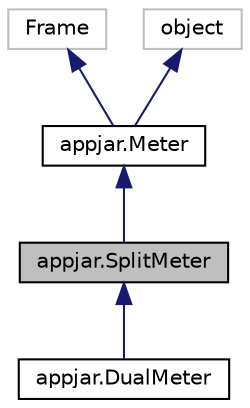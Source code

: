 digraph "appjar.SplitMeter"
{
  edge [fontname="Helvetica",fontsize="10",labelfontname="Helvetica",labelfontsize="10"];
  node [fontname="Helvetica",fontsize="10",shape=record];
  Node0 [label="appjar.SplitMeter",height=0.2,width=0.4,color="black", fillcolor="grey75", style="filled", fontcolor="black"];
  Node1 -> Node0 [dir="back",color="midnightblue",fontsize="10",style="solid"];
  Node1 [label="appjar.Meter",height=0.2,width=0.4,color="black", fillcolor="white", style="filled",URL="$classappjar_1_1_meter.html"];
  Node2 -> Node1 [dir="back",color="midnightblue",fontsize="10",style="solid"];
  Node2 [label="Frame",height=0.2,width=0.4,color="grey75", fillcolor="white", style="filled"];
  Node3 -> Node1 [dir="back",color="midnightblue",fontsize="10",style="solid"];
  Node3 [label="object",height=0.2,width=0.4,color="grey75", fillcolor="white", style="filled"];
  Node0 -> Node4 [dir="back",color="midnightblue",fontsize="10",style="solid"];
  Node4 [label="appjar.DualMeter",height=0.2,width=0.4,color="black", fillcolor="white", style="filled",URL="$classappjar_1_1_dual_meter.html"];
}
